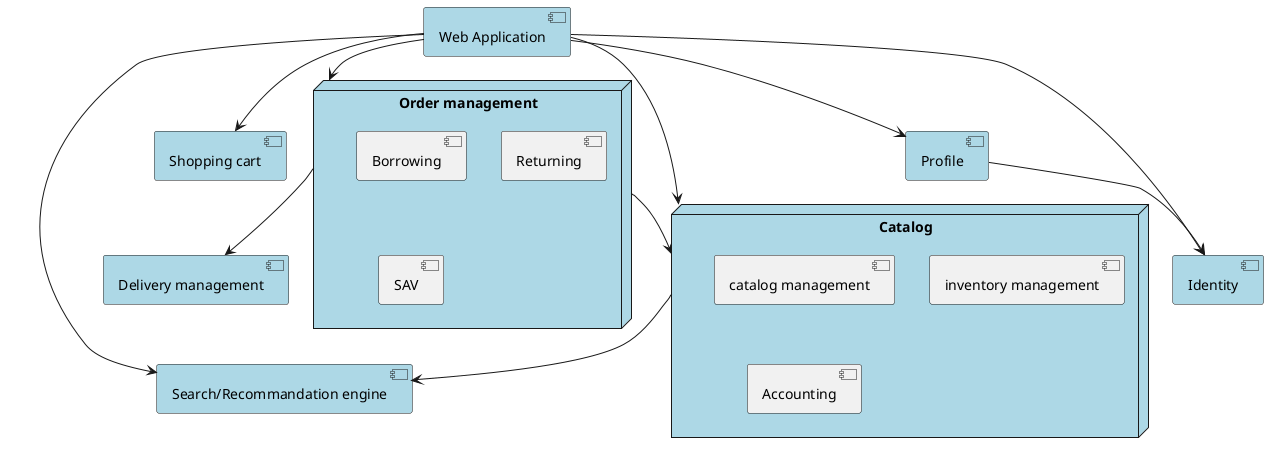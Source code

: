 @startuml

component "Web Application" #LightBlue

component "Search/Recommandation engine" #LightBlue

node "Order management" #LightBlue {
    [Borrowing]
    [Returning]
    [SAV]
}

component "Shopping cart" #LightBlue

component "Delivery management" #LightBlue

node "Catalog" #LightBlue {
    [catalog management]
    [inventory management]
    [Accounting]
}

component "Profile" #LightBlue

component "Identity" #LightBlue

"Web Application" --> Catalog
"Web Application" --> Profile
"Web Application" --> Identity
"Web Application" --> "Search/Recommandation engine"
"Web Application" --> "Shopping cart"
"Web Application" --> "Order management"
Catalog --> "Search/Recommandation engine"
"Order management" --> Catalog
"Order management" --> "Delivery management"
Profile --> Identity

@enduml